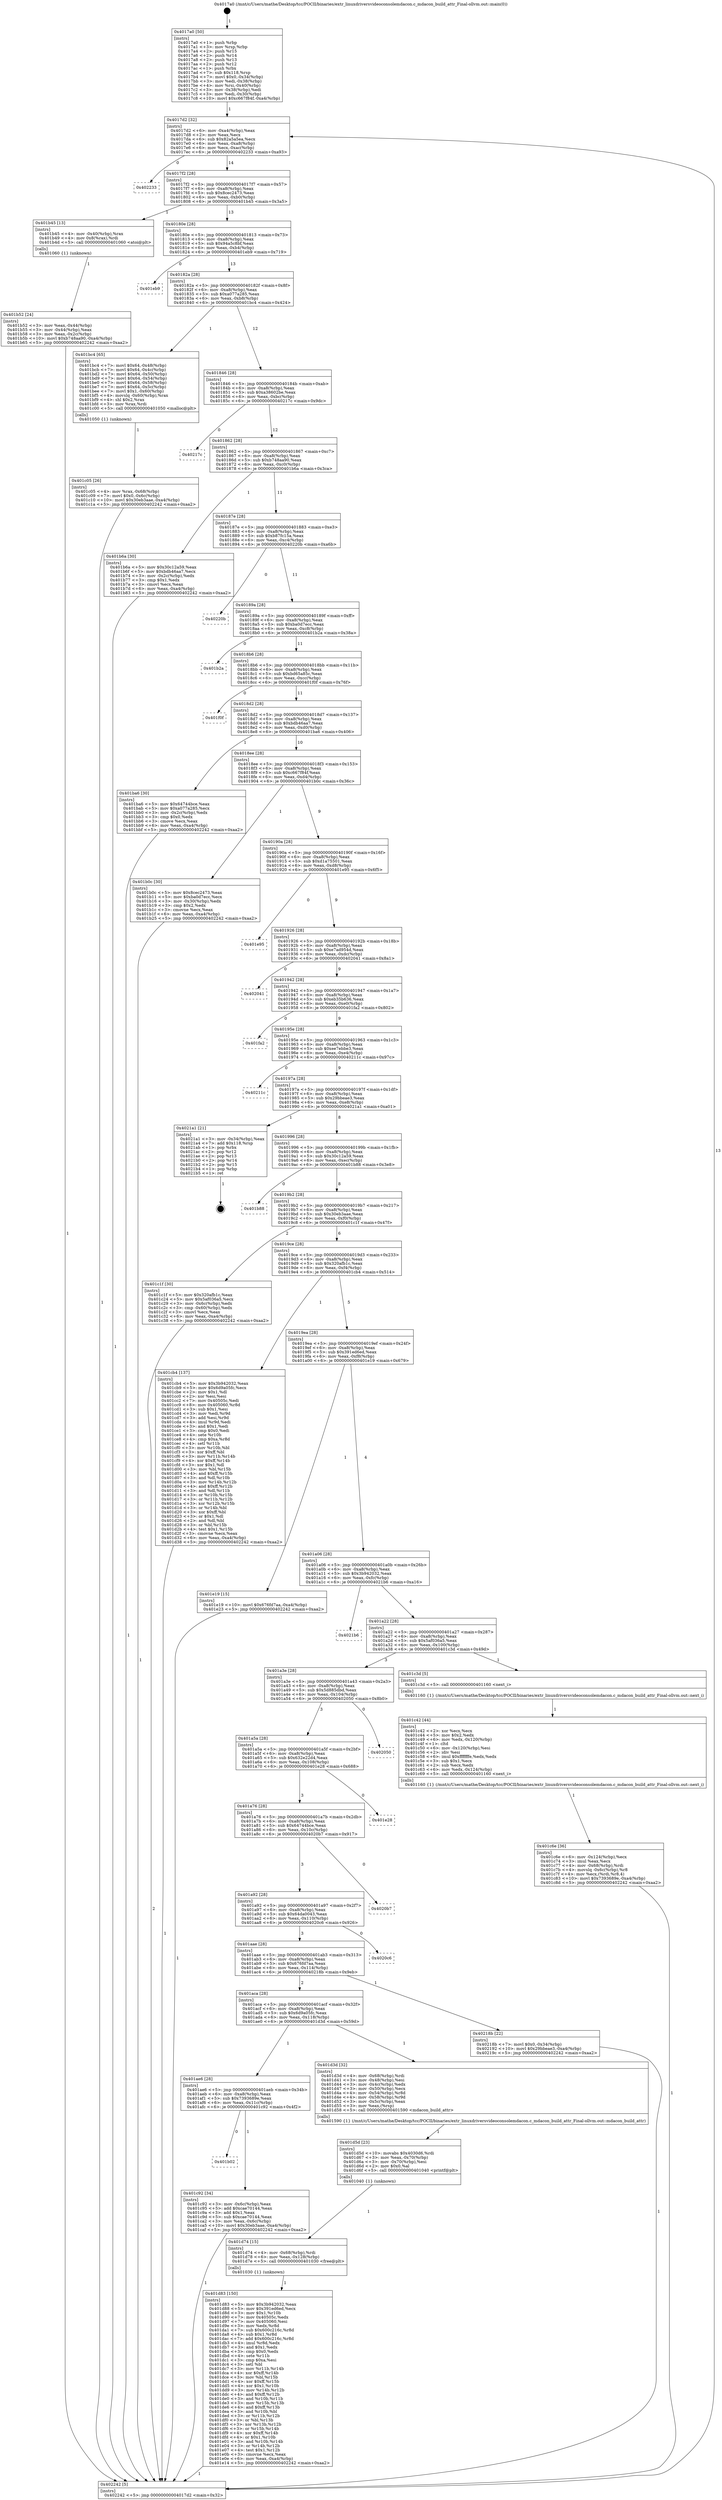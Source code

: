 digraph "0x4017a0" {
  label = "0x4017a0 (/mnt/c/Users/mathe/Desktop/tcc/POCII/binaries/extr_linuxdriversvideoconsolemdacon.c_mdacon_build_attr_Final-ollvm.out::main(0))"
  labelloc = "t"
  node[shape=record]

  Entry [label="",width=0.3,height=0.3,shape=circle,fillcolor=black,style=filled]
  "0x4017d2" [label="{
     0x4017d2 [32]\l
     | [instrs]\l
     &nbsp;&nbsp;0x4017d2 \<+6\>: mov -0xa4(%rbp),%eax\l
     &nbsp;&nbsp;0x4017d8 \<+2\>: mov %eax,%ecx\l
     &nbsp;&nbsp;0x4017da \<+6\>: sub $0x82a5a5ea,%ecx\l
     &nbsp;&nbsp;0x4017e0 \<+6\>: mov %eax,-0xa8(%rbp)\l
     &nbsp;&nbsp;0x4017e6 \<+6\>: mov %ecx,-0xac(%rbp)\l
     &nbsp;&nbsp;0x4017ec \<+6\>: je 0000000000402233 \<main+0xa93\>\l
  }"]
  "0x402233" [label="{
     0x402233\l
  }", style=dashed]
  "0x4017f2" [label="{
     0x4017f2 [28]\l
     | [instrs]\l
     &nbsp;&nbsp;0x4017f2 \<+5\>: jmp 00000000004017f7 \<main+0x57\>\l
     &nbsp;&nbsp;0x4017f7 \<+6\>: mov -0xa8(%rbp),%eax\l
     &nbsp;&nbsp;0x4017fd \<+5\>: sub $0x8cec2473,%eax\l
     &nbsp;&nbsp;0x401802 \<+6\>: mov %eax,-0xb0(%rbp)\l
     &nbsp;&nbsp;0x401808 \<+6\>: je 0000000000401b45 \<main+0x3a5\>\l
  }"]
  Exit [label="",width=0.3,height=0.3,shape=circle,fillcolor=black,style=filled,peripheries=2]
  "0x401b45" [label="{
     0x401b45 [13]\l
     | [instrs]\l
     &nbsp;&nbsp;0x401b45 \<+4\>: mov -0x40(%rbp),%rax\l
     &nbsp;&nbsp;0x401b49 \<+4\>: mov 0x8(%rax),%rdi\l
     &nbsp;&nbsp;0x401b4d \<+5\>: call 0000000000401060 \<atoi@plt\>\l
     | [calls]\l
     &nbsp;&nbsp;0x401060 \{1\} (unknown)\l
  }"]
  "0x40180e" [label="{
     0x40180e [28]\l
     | [instrs]\l
     &nbsp;&nbsp;0x40180e \<+5\>: jmp 0000000000401813 \<main+0x73\>\l
     &nbsp;&nbsp;0x401813 \<+6\>: mov -0xa8(%rbp),%eax\l
     &nbsp;&nbsp;0x401819 \<+5\>: sub $0x94a5c8bf,%eax\l
     &nbsp;&nbsp;0x40181e \<+6\>: mov %eax,-0xb4(%rbp)\l
     &nbsp;&nbsp;0x401824 \<+6\>: je 0000000000401eb9 \<main+0x719\>\l
  }"]
  "0x401d83" [label="{
     0x401d83 [150]\l
     | [instrs]\l
     &nbsp;&nbsp;0x401d83 \<+5\>: mov $0x3b942032,%eax\l
     &nbsp;&nbsp;0x401d88 \<+5\>: mov $0x391ed6ed,%ecx\l
     &nbsp;&nbsp;0x401d8d \<+3\>: mov $0x1,%r10b\l
     &nbsp;&nbsp;0x401d90 \<+7\>: mov 0x40505c,%edx\l
     &nbsp;&nbsp;0x401d97 \<+7\>: mov 0x405060,%esi\l
     &nbsp;&nbsp;0x401d9e \<+3\>: mov %edx,%r8d\l
     &nbsp;&nbsp;0x401da1 \<+7\>: sub $0x600c216c,%r8d\l
     &nbsp;&nbsp;0x401da8 \<+4\>: sub $0x1,%r8d\l
     &nbsp;&nbsp;0x401dac \<+7\>: add $0x600c216c,%r8d\l
     &nbsp;&nbsp;0x401db3 \<+4\>: imul %r8d,%edx\l
     &nbsp;&nbsp;0x401db7 \<+3\>: and $0x1,%edx\l
     &nbsp;&nbsp;0x401dba \<+3\>: cmp $0x0,%edx\l
     &nbsp;&nbsp;0x401dbd \<+4\>: sete %r11b\l
     &nbsp;&nbsp;0x401dc1 \<+3\>: cmp $0xa,%esi\l
     &nbsp;&nbsp;0x401dc4 \<+3\>: setl %bl\l
     &nbsp;&nbsp;0x401dc7 \<+3\>: mov %r11b,%r14b\l
     &nbsp;&nbsp;0x401dca \<+4\>: xor $0xff,%r14b\l
     &nbsp;&nbsp;0x401dce \<+3\>: mov %bl,%r15b\l
     &nbsp;&nbsp;0x401dd1 \<+4\>: xor $0xff,%r15b\l
     &nbsp;&nbsp;0x401dd5 \<+4\>: xor $0x1,%r10b\l
     &nbsp;&nbsp;0x401dd9 \<+3\>: mov %r14b,%r12b\l
     &nbsp;&nbsp;0x401ddc \<+4\>: and $0xff,%r12b\l
     &nbsp;&nbsp;0x401de0 \<+3\>: and %r10b,%r11b\l
     &nbsp;&nbsp;0x401de3 \<+3\>: mov %r15b,%r13b\l
     &nbsp;&nbsp;0x401de6 \<+4\>: and $0xff,%r13b\l
     &nbsp;&nbsp;0x401dea \<+3\>: and %r10b,%bl\l
     &nbsp;&nbsp;0x401ded \<+3\>: or %r11b,%r12b\l
     &nbsp;&nbsp;0x401df0 \<+3\>: or %bl,%r13b\l
     &nbsp;&nbsp;0x401df3 \<+3\>: xor %r13b,%r12b\l
     &nbsp;&nbsp;0x401df6 \<+3\>: or %r15b,%r14b\l
     &nbsp;&nbsp;0x401df9 \<+4\>: xor $0xff,%r14b\l
     &nbsp;&nbsp;0x401dfd \<+4\>: or $0x1,%r10b\l
     &nbsp;&nbsp;0x401e01 \<+3\>: and %r10b,%r14b\l
     &nbsp;&nbsp;0x401e04 \<+3\>: or %r14b,%r12b\l
     &nbsp;&nbsp;0x401e07 \<+4\>: test $0x1,%r12b\l
     &nbsp;&nbsp;0x401e0b \<+3\>: cmovne %ecx,%eax\l
     &nbsp;&nbsp;0x401e0e \<+6\>: mov %eax,-0xa4(%rbp)\l
     &nbsp;&nbsp;0x401e14 \<+5\>: jmp 0000000000402242 \<main+0xaa2\>\l
  }"]
  "0x401eb9" [label="{
     0x401eb9\l
  }", style=dashed]
  "0x40182a" [label="{
     0x40182a [28]\l
     | [instrs]\l
     &nbsp;&nbsp;0x40182a \<+5\>: jmp 000000000040182f \<main+0x8f\>\l
     &nbsp;&nbsp;0x40182f \<+6\>: mov -0xa8(%rbp),%eax\l
     &nbsp;&nbsp;0x401835 \<+5\>: sub $0xa077a285,%eax\l
     &nbsp;&nbsp;0x40183a \<+6\>: mov %eax,-0xb8(%rbp)\l
     &nbsp;&nbsp;0x401840 \<+6\>: je 0000000000401bc4 \<main+0x424\>\l
  }"]
  "0x401d74" [label="{
     0x401d74 [15]\l
     | [instrs]\l
     &nbsp;&nbsp;0x401d74 \<+4\>: mov -0x68(%rbp),%rdi\l
     &nbsp;&nbsp;0x401d78 \<+6\>: mov %eax,-0x128(%rbp)\l
     &nbsp;&nbsp;0x401d7e \<+5\>: call 0000000000401030 \<free@plt\>\l
     | [calls]\l
     &nbsp;&nbsp;0x401030 \{1\} (unknown)\l
  }"]
  "0x401bc4" [label="{
     0x401bc4 [65]\l
     | [instrs]\l
     &nbsp;&nbsp;0x401bc4 \<+7\>: movl $0x64,-0x48(%rbp)\l
     &nbsp;&nbsp;0x401bcb \<+7\>: movl $0x64,-0x4c(%rbp)\l
     &nbsp;&nbsp;0x401bd2 \<+7\>: movl $0x64,-0x50(%rbp)\l
     &nbsp;&nbsp;0x401bd9 \<+7\>: movl $0x64,-0x54(%rbp)\l
     &nbsp;&nbsp;0x401be0 \<+7\>: movl $0x64,-0x58(%rbp)\l
     &nbsp;&nbsp;0x401be7 \<+7\>: movl $0x64,-0x5c(%rbp)\l
     &nbsp;&nbsp;0x401bee \<+7\>: movl $0x1,-0x60(%rbp)\l
     &nbsp;&nbsp;0x401bf5 \<+4\>: movslq -0x60(%rbp),%rax\l
     &nbsp;&nbsp;0x401bf9 \<+4\>: shl $0x2,%rax\l
     &nbsp;&nbsp;0x401bfd \<+3\>: mov %rax,%rdi\l
     &nbsp;&nbsp;0x401c00 \<+5\>: call 0000000000401050 \<malloc@plt\>\l
     | [calls]\l
     &nbsp;&nbsp;0x401050 \{1\} (unknown)\l
  }"]
  "0x401846" [label="{
     0x401846 [28]\l
     | [instrs]\l
     &nbsp;&nbsp;0x401846 \<+5\>: jmp 000000000040184b \<main+0xab\>\l
     &nbsp;&nbsp;0x40184b \<+6\>: mov -0xa8(%rbp),%eax\l
     &nbsp;&nbsp;0x401851 \<+5\>: sub $0xa38602be,%eax\l
     &nbsp;&nbsp;0x401856 \<+6\>: mov %eax,-0xbc(%rbp)\l
     &nbsp;&nbsp;0x40185c \<+6\>: je 000000000040217c \<main+0x9dc\>\l
  }"]
  "0x401d5d" [label="{
     0x401d5d [23]\l
     | [instrs]\l
     &nbsp;&nbsp;0x401d5d \<+10\>: movabs $0x4030d6,%rdi\l
     &nbsp;&nbsp;0x401d67 \<+3\>: mov %eax,-0x70(%rbp)\l
     &nbsp;&nbsp;0x401d6a \<+3\>: mov -0x70(%rbp),%esi\l
     &nbsp;&nbsp;0x401d6d \<+2\>: mov $0x0,%al\l
     &nbsp;&nbsp;0x401d6f \<+5\>: call 0000000000401040 \<printf@plt\>\l
     | [calls]\l
     &nbsp;&nbsp;0x401040 \{1\} (unknown)\l
  }"]
  "0x40217c" [label="{
     0x40217c\l
  }", style=dashed]
  "0x401862" [label="{
     0x401862 [28]\l
     | [instrs]\l
     &nbsp;&nbsp;0x401862 \<+5\>: jmp 0000000000401867 \<main+0xc7\>\l
     &nbsp;&nbsp;0x401867 \<+6\>: mov -0xa8(%rbp),%eax\l
     &nbsp;&nbsp;0x40186d \<+5\>: sub $0xb748aa90,%eax\l
     &nbsp;&nbsp;0x401872 \<+6\>: mov %eax,-0xc0(%rbp)\l
     &nbsp;&nbsp;0x401878 \<+6\>: je 0000000000401b6a \<main+0x3ca\>\l
  }"]
  "0x401b02" [label="{
     0x401b02\l
  }", style=dashed]
  "0x401b6a" [label="{
     0x401b6a [30]\l
     | [instrs]\l
     &nbsp;&nbsp;0x401b6a \<+5\>: mov $0x30c12a59,%eax\l
     &nbsp;&nbsp;0x401b6f \<+5\>: mov $0xbdb46aa7,%ecx\l
     &nbsp;&nbsp;0x401b74 \<+3\>: mov -0x2c(%rbp),%edx\l
     &nbsp;&nbsp;0x401b77 \<+3\>: cmp $0x1,%edx\l
     &nbsp;&nbsp;0x401b7a \<+3\>: cmovl %ecx,%eax\l
     &nbsp;&nbsp;0x401b7d \<+6\>: mov %eax,-0xa4(%rbp)\l
     &nbsp;&nbsp;0x401b83 \<+5\>: jmp 0000000000402242 \<main+0xaa2\>\l
  }"]
  "0x40187e" [label="{
     0x40187e [28]\l
     | [instrs]\l
     &nbsp;&nbsp;0x40187e \<+5\>: jmp 0000000000401883 \<main+0xe3\>\l
     &nbsp;&nbsp;0x401883 \<+6\>: mov -0xa8(%rbp),%eax\l
     &nbsp;&nbsp;0x401889 \<+5\>: sub $0xb87fc15a,%eax\l
     &nbsp;&nbsp;0x40188e \<+6\>: mov %eax,-0xc4(%rbp)\l
     &nbsp;&nbsp;0x401894 \<+6\>: je 000000000040220b \<main+0xa6b\>\l
  }"]
  "0x401c92" [label="{
     0x401c92 [34]\l
     | [instrs]\l
     &nbsp;&nbsp;0x401c92 \<+3\>: mov -0x6c(%rbp),%eax\l
     &nbsp;&nbsp;0x401c95 \<+5\>: add $0xcae70144,%eax\l
     &nbsp;&nbsp;0x401c9a \<+3\>: add $0x1,%eax\l
     &nbsp;&nbsp;0x401c9d \<+5\>: sub $0xcae70144,%eax\l
     &nbsp;&nbsp;0x401ca2 \<+3\>: mov %eax,-0x6c(%rbp)\l
     &nbsp;&nbsp;0x401ca5 \<+10\>: movl $0x30eb3aae,-0xa4(%rbp)\l
     &nbsp;&nbsp;0x401caf \<+5\>: jmp 0000000000402242 \<main+0xaa2\>\l
  }"]
  "0x40220b" [label="{
     0x40220b\l
  }", style=dashed]
  "0x40189a" [label="{
     0x40189a [28]\l
     | [instrs]\l
     &nbsp;&nbsp;0x40189a \<+5\>: jmp 000000000040189f \<main+0xff\>\l
     &nbsp;&nbsp;0x40189f \<+6\>: mov -0xa8(%rbp),%eax\l
     &nbsp;&nbsp;0x4018a5 \<+5\>: sub $0xba0d7ecc,%eax\l
     &nbsp;&nbsp;0x4018aa \<+6\>: mov %eax,-0xc8(%rbp)\l
     &nbsp;&nbsp;0x4018b0 \<+6\>: je 0000000000401b2a \<main+0x38a\>\l
  }"]
  "0x401ae6" [label="{
     0x401ae6 [28]\l
     | [instrs]\l
     &nbsp;&nbsp;0x401ae6 \<+5\>: jmp 0000000000401aeb \<main+0x34b\>\l
     &nbsp;&nbsp;0x401aeb \<+6\>: mov -0xa8(%rbp),%eax\l
     &nbsp;&nbsp;0x401af1 \<+5\>: sub $0x7393689e,%eax\l
     &nbsp;&nbsp;0x401af6 \<+6\>: mov %eax,-0x11c(%rbp)\l
     &nbsp;&nbsp;0x401afc \<+6\>: je 0000000000401c92 \<main+0x4f2\>\l
  }"]
  "0x401b2a" [label="{
     0x401b2a\l
  }", style=dashed]
  "0x4018b6" [label="{
     0x4018b6 [28]\l
     | [instrs]\l
     &nbsp;&nbsp;0x4018b6 \<+5\>: jmp 00000000004018bb \<main+0x11b\>\l
     &nbsp;&nbsp;0x4018bb \<+6\>: mov -0xa8(%rbp),%eax\l
     &nbsp;&nbsp;0x4018c1 \<+5\>: sub $0xbd65a85c,%eax\l
     &nbsp;&nbsp;0x4018c6 \<+6\>: mov %eax,-0xcc(%rbp)\l
     &nbsp;&nbsp;0x4018cc \<+6\>: je 0000000000401f0f \<main+0x76f\>\l
  }"]
  "0x401d3d" [label="{
     0x401d3d [32]\l
     | [instrs]\l
     &nbsp;&nbsp;0x401d3d \<+4\>: mov -0x68(%rbp),%rdi\l
     &nbsp;&nbsp;0x401d41 \<+3\>: mov -0x48(%rbp),%esi\l
     &nbsp;&nbsp;0x401d44 \<+3\>: mov -0x4c(%rbp),%edx\l
     &nbsp;&nbsp;0x401d47 \<+3\>: mov -0x50(%rbp),%ecx\l
     &nbsp;&nbsp;0x401d4a \<+4\>: mov -0x54(%rbp),%r8d\l
     &nbsp;&nbsp;0x401d4e \<+4\>: mov -0x58(%rbp),%r9d\l
     &nbsp;&nbsp;0x401d52 \<+3\>: mov -0x5c(%rbp),%eax\l
     &nbsp;&nbsp;0x401d55 \<+3\>: mov %eax,(%rsp)\l
     &nbsp;&nbsp;0x401d58 \<+5\>: call 0000000000401590 \<mdacon_build_attr\>\l
     | [calls]\l
     &nbsp;&nbsp;0x401590 \{1\} (/mnt/c/Users/mathe/Desktop/tcc/POCII/binaries/extr_linuxdriversvideoconsolemdacon.c_mdacon_build_attr_Final-ollvm.out::mdacon_build_attr)\l
  }"]
  "0x401f0f" [label="{
     0x401f0f\l
  }", style=dashed]
  "0x4018d2" [label="{
     0x4018d2 [28]\l
     | [instrs]\l
     &nbsp;&nbsp;0x4018d2 \<+5\>: jmp 00000000004018d7 \<main+0x137\>\l
     &nbsp;&nbsp;0x4018d7 \<+6\>: mov -0xa8(%rbp),%eax\l
     &nbsp;&nbsp;0x4018dd \<+5\>: sub $0xbdb46aa7,%eax\l
     &nbsp;&nbsp;0x4018e2 \<+6\>: mov %eax,-0xd0(%rbp)\l
     &nbsp;&nbsp;0x4018e8 \<+6\>: je 0000000000401ba6 \<main+0x406\>\l
  }"]
  "0x401aca" [label="{
     0x401aca [28]\l
     | [instrs]\l
     &nbsp;&nbsp;0x401aca \<+5\>: jmp 0000000000401acf \<main+0x32f\>\l
     &nbsp;&nbsp;0x401acf \<+6\>: mov -0xa8(%rbp),%eax\l
     &nbsp;&nbsp;0x401ad5 \<+5\>: sub $0x6d9a05fc,%eax\l
     &nbsp;&nbsp;0x401ada \<+6\>: mov %eax,-0x118(%rbp)\l
     &nbsp;&nbsp;0x401ae0 \<+6\>: je 0000000000401d3d \<main+0x59d\>\l
  }"]
  "0x401ba6" [label="{
     0x401ba6 [30]\l
     | [instrs]\l
     &nbsp;&nbsp;0x401ba6 \<+5\>: mov $0x64744bce,%eax\l
     &nbsp;&nbsp;0x401bab \<+5\>: mov $0xa077a285,%ecx\l
     &nbsp;&nbsp;0x401bb0 \<+3\>: mov -0x2c(%rbp),%edx\l
     &nbsp;&nbsp;0x401bb3 \<+3\>: cmp $0x0,%edx\l
     &nbsp;&nbsp;0x401bb6 \<+3\>: cmove %ecx,%eax\l
     &nbsp;&nbsp;0x401bb9 \<+6\>: mov %eax,-0xa4(%rbp)\l
     &nbsp;&nbsp;0x401bbf \<+5\>: jmp 0000000000402242 \<main+0xaa2\>\l
  }"]
  "0x4018ee" [label="{
     0x4018ee [28]\l
     | [instrs]\l
     &nbsp;&nbsp;0x4018ee \<+5\>: jmp 00000000004018f3 \<main+0x153\>\l
     &nbsp;&nbsp;0x4018f3 \<+6\>: mov -0xa8(%rbp),%eax\l
     &nbsp;&nbsp;0x4018f9 \<+5\>: sub $0xc667f84f,%eax\l
     &nbsp;&nbsp;0x4018fe \<+6\>: mov %eax,-0xd4(%rbp)\l
     &nbsp;&nbsp;0x401904 \<+6\>: je 0000000000401b0c \<main+0x36c\>\l
  }"]
  "0x40218b" [label="{
     0x40218b [22]\l
     | [instrs]\l
     &nbsp;&nbsp;0x40218b \<+7\>: movl $0x0,-0x34(%rbp)\l
     &nbsp;&nbsp;0x402192 \<+10\>: movl $0x29bbeae3,-0xa4(%rbp)\l
     &nbsp;&nbsp;0x40219c \<+5\>: jmp 0000000000402242 \<main+0xaa2\>\l
  }"]
  "0x401b0c" [label="{
     0x401b0c [30]\l
     | [instrs]\l
     &nbsp;&nbsp;0x401b0c \<+5\>: mov $0x8cec2473,%eax\l
     &nbsp;&nbsp;0x401b11 \<+5\>: mov $0xba0d7ecc,%ecx\l
     &nbsp;&nbsp;0x401b16 \<+3\>: mov -0x30(%rbp),%edx\l
     &nbsp;&nbsp;0x401b19 \<+3\>: cmp $0x2,%edx\l
     &nbsp;&nbsp;0x401b1c \<+3\>: cmovne %ecx,%eax\l
     &nbsp;&nbsp;0x401b1f \<+6\>: mov %eax,-0xa4(%rbp)\l
     &nbsp;&nbsp;0x401b25 \<+5\>: jmp 0000000000402242 \<main+0xaa2\>\l
  }"]
  "0x40190a" [label="{
     0x40190a [28]\l
     | [instrs]\l
     &nbsp;&nbsp;0x40190a \<+5\>: jmp 000000000040190f \<main+0x16f\>\l
     &nbsp;&nbsp;0x40190f \<+6\>: mov -0xa8(%rbp),%eax\l
     &nbsp;&nbsp;0x401915 \<+5\>: sub $0xd1a75501,%eax\l
     &nbsp;&nbsp;0x40191a \<+6\>: mov %eax,-0xd8(%rbp)\l
     &nbsp;&nbsp;0x401920 \<+6\>: je 0000000000401e95 \<main+0x6f5\>\l
  }"]
  "0x402242" [label="{
     0x402242 [5]\l
     | [instrs]\l
     &nbsp;&nbsp;0x402242 \<+5\>: jmp 00000000004017d2 \<main+0x32\>\l
  }"]
  "0x4017a0" [label="{
     0x4017a0 [50]\l
     | [instrs]\l
     &nbsp;&nbsp;0x4017a0 \<+1\>: push %rbp\l
     &nbsp;&nbsp;0x4017a1 \<+3\>: mov %rsp,%rbp\l
     &nbsp;&nbsp;0x4017a4 \<+2\>: push %r15\l
     &nbsp;&nbsp;0x4017a6 \<+2\>: push %r14\l
     &nbsp;&nbsp;0x4017a8 \<+2\>: push %r13\l
     &nbsp;&nbsp;0x4017aa \<+2\>: push %r12\l
     &nbsp;&nbsp;0x4017ac \<+1\>: push %rbx\l
     &nbsp;&nbsp;0x4017ad \<+7\>: sub $0x118,%rsp\l
     &nbsp;&nbsp;0x4017b4 \<+7\>: movl $0x0,-0x34(%rbp)\l
     &nbsp;&nbsp;0x4017bb \<+3\>: mov %edi,-0x38(%rbp)\l
     &nbsp;&nbsp;0x4017be \<+4\>: mov %rsi,-0x40(%rbp)\l
     &nbsp;&nbsp;0x4017c2 \<+3\>: mov -0x38(%rbp),%edi\l
     &nbsp;&nbsp;0x4017c5 \<+3\>: mov %edi,-0x30(%rbp)\l
     &nbsp;&nbsp;0x4017c8 \<+10\>: movl $0xc667f84f,-0xa4(%rbp)\l
  }"]
  "0x401b52" [label="{
     0x401b52 [24]\l
     | [instrs]\l
     &nbsp;&nbsp;0x401b52 \<+3\>: mov %eax,-0x44(%rbp)\l
     &nbsp;&nbsp;0x401b55 \<+3\>: mov -0x44(%rbp),%eax\l
     &nbsp;&nbsp;0x401b58 \<+3\>: mov %eax,-0x2c(%rbp)\l
     &nbsp;&nbsp;0x401b5b \<+10\>: movl $0xb748aa90,-0xa4(%rbp)\l
     &nbsp;&nbsp;0x401b65 \<+5\>: jmp 0000000000402242 \<main+0xaa2\>\l
  }"]
  "0x401c05" [label="{
     0x401c05 [26]\l
     | [instrs]\l
     &nbsp;&nbsp;0x401c05 \<+4\>: mov %rax,-0x68(%rbp)\l
     &nbsp;&nbsp;0x401c09 \<+7\>: movl $0x0,-0x6c(%rbp)\l
     &nbsp;&nbsp;0x401c10 \<+10\>: movl $0x30eb3aae,-0xa4(%rbp)\l
     &nbsp;&nbsp;0x401c1a \<+5\>: jmp 0000000000402242 \<main+0xaa2\>\l
  }"]
  "0x401aae" [label="{
     0x401aae [28]\l
     | [instrs]\l
     &nbsp;&nbsp;0x401aae \<+5\>: jmp 0000000000401ab3 \<main+0x313\>\l
     &nbsp;&nbsp;0x401ab3 \<+6\>: mov -0xa8(%rbp),%eax\l
     &nbsp;&nbsp;0x401ab9 \<+5\>: sub $0x676fd7aa,%eax\l
     &nbsp;&nbsp;0x401abe \<+6\>: mov %eax,-0x114(%rbp)\l
     &nbsp;&nbsp;0x401ac4 \<+6\>: je 000000000040218b \<main+0x9eb\>\l
  }"]
  "0x401e95" [label="{
     0x401e95\l
  }", style=dashed]
  "0x401926" [label="{
     0x401926 [28]\l
     | [instrs]\l
     &nbsp;&nbsp;0x401926 \<+5\>: jmp 000000000040192b \<main+0x18b\>\l
     &nbsp;&nbsp;0x40192b \<+6\>: mov -0xa8(%rbp),%eax\l
     &nbsp;&nbsp;0x401931 \<+5\>: sub $0xe7ad954d,%eax\l
     &nbsp;&nbsp;0x401936 \<+6\>: mov %eax,-0xdc(%rbp)\l
     &nbsp;&nbsp;0x40193c \<+6\>: je 0000000000402041 \<main+0x8a1\>\l
  }"]
  "0x4020c6" [label="{
     0x4020c6\l
  }", style=dashed]
  "0x402041" [label="{
     0x402041\l
  }", style=dashed]
  "0x401942" [label="{
     0x401942 [28]\l
     | [instrs]\l
     &nbsp;&nbsp;0x401942 \<+5\>: jmp 0000000000401947 \<main+0x1a7\>\l
     &nbsp;&nbsp;0x401947 \<+6\>: mov -0xa8(%rbp),%eax\l
     &nbsp;&nbsp;0x40194d \<+5\>: sub $0xeb35b636,%eax\l
     &nbsp;&nbsp;0x401952 \<+6\>: mov %eax,-0xe0(%rbp)\l
     &nbsp;&nbsp;0x401958 \<+6\>: je 0000000000401fa2 \<main+0x802\>\l
  }"]
  "0x401a92" [label="{
     0x401a92 [28]\l
     | [instrs]\l
     &nbsp;&nbsp;0x401a92 \<+5\>: jmp 0000000000401a97 \<main+0x2f7\>\l
     &nbsp;&nbsp;0x401a97 \<+6\>: mov -0xa8(%rbp),%eax\l
     &nbsp;&nbsp;0x401a9d \<+5\>: sub $0x64da0043,%eax\l
     &nbsp;&nbsp;0x401aa2 \<+6\>: mov %eax,-0x110(%rbp)\l
     &nbsp;&nbsp;0x401aa8 \<+6\>: je 00000000004020c6 \<main+0x926\>\l
  }"]
  "0x401fa2" [label="{
     0x401fa2\l
  }", style=dashed]
  "0x40195e" [label="{
     0x40195e [28]\l
     | [instrs]\l
     &nbsp;&nbsp;0x40195e \<+5\>: jmp 0000000000401963 \<main+0x1c3\>\l
     &nbsp;&nbsp;0x401963 \<+6\>: mov -0xa8(%rbp),%eax\l
     &nbsp;&nbsp;0x401969 \<+5\>: sub $0xee7ebbe3,%eax\l
     &nbsp;&nbsp;0x40196e \<+6\>: mov %eax,-0xe4(%rbp)\l
     &nbsp;&nbsp;0x401974 \<+6\>: je 000000000040211c \<main+0x97c\>\l
  }"]
  "0x4020b7" [label="{
     0x4020b7\l
  }", style=dashed]
  "0x40211c" [label="{
     0x40211c\l
  }", style=dashed]
  "0x40197a" [label="{
     0x40197a [28]\l
     | [instrs]\l
     &nbsp;&nbsp;0x40197a \<+5\>: jmp 000000000040197f \<main+0x1df\>\l
     &nbsp;&nbsp;0x40197f \<+6\>: mov -0xa8(%rbp),%eax\l
     &nbsp;&nbsp;0x401985 \<+5\>: sub $0x29bbeae3,%eax\l
     &nbsp;&nbsp;0x40198a \<+6\>: mov %eax,-0xe8(%rbp)\l
     &nbsp;&nbsp;0x401990 \<+6\>: je 00000000004021a1 \<main+0xa01\>\l
  }"]
  "0x401a76" [label="{
     0x401a76 [28]\l
     | [instrs]\l
     &nbsp;&nbsp;0x401a76 \<+5\>: jmp 0000000000401a7b \<main+0x2db\>\l
     &nbsp;&nbsp;0x401a7b \<+6\>: mov -0xa8(%rbp),%eax\l
     &nbsp;&nbsp;0x401a81 \<+5\>: sub $0x64744bce,%eax\l
     &nbsp;&nbsp;0x401a86 \<+6\>: mov %eax,-0x10c(%rbp)\l
     &nbsp;&nbsp;0x401a8c \<+6\>: je 00000000004020b7 \<main+0x917\>\l
  }"]
  "0x4021a1" [label="{
     0x4021a1 [21]\l
     | [instrs]\l
     &nbsp;&nbsp;0x4021a1 \<+3\>: mov -0x34(%rbp),%eax\l
     &nbsp;&nbsp;0x4021a4 \<+7\>: add $0x118,%rsp\l
     &nbsp;&nbsp;0x4021ab \<+1\>: pop %rbx\l
     &nbsp;&nbsp;0x4021ac \<+2\>: pop %r12\l
     &nbsp;&nbsp;0x4021ae \<+2\>: pop %r13\l
     &nbsp;&nbsp;0x4021b0 \<+2\>: pop %r14\l
     &nbsp;&nbsp;0x4021b2 \<+2\>: pop %r15\l
     &nbsp;&nbsp;0x4021b4 \<+1\>: pop %rbp\l
     &nbsp;&nbsp;0x4021b5 \<+1\>: ret\l
  }"]
  "0x401996" [label="{
     0x401996 [28]\l
     | [instrs]\l
     &nbsp;&nbsp;0x401996 \<+5\>: jmp 000000000040199b \<main+0x1fb\>\l
     &nbsp;&nbsp;0x40199b \<+6\>: mov -0xa8(%rbp),%eax\l
     &nbsp;&nbsp;0x4019a1 \<+5\>: sub $0x30c12a59,%eax\l
     &nbsp;&nbsp;0x4019a6 \<+6\>: mov %eax,-0xec(%rbp)\l
     &nbsp;&nbsp;0x4019ac \<+6\>: je 0000000000401b88 \<main+0x3e8\>\l
  }"]
  "0x401e28" [label="{
     0x401e28\l
  }", style=dashed]
  "0x401b88" [label="{
     0x401b88\l
  }", style=dashed]
  "0x4019b2" [label="{
     0x4019b2 [28]\l
     | [instrs]\l
     &nbsp;&nbsp;0x4019b2 \<+5\>: jmp 00000000004019b7 \<main+0x217\>\l
     &nbsp;&nbsp;0x4019b7 \<+6\>: mov -0xa8(%rbp),%eax\l
     &nbsp;&nbsp;0x4019bd \<+5\>: sub $0x30eb3aae,%eax\l
     &nbsp;&nbsp;0x4019c2 \<+6\>: mov %eax,-0xf0(%rbp)\l
     &nbsp;&nbsp;0x4019c8 \<+6\>: je 0000000000401c1f \<main+0x47f\>\l
  }"]
  "0x401a5a" [label="{
     0x401a5a [28]\l
     | [instrs]\l
     &nbsp;&nbsp;0x401a5a \<+5\>: jmp 0000000000401a5f \<main+0x2bf\>\l
     &nbsp;&nbsp;0x401a5f \<+6\>: mov -0xa8(%rbp),%eax\l
     &nbsp;&nbsp;0x401a65 \<+5\>: sub $0x632e22d4,%eax\l
     &nbsp;&nbsp;0x401a6a \<+6\>: mov %eax,-0x108(%rbp)\l
     &nbsp;&nbsp;0x401a70 \<+6\>: je 0000000000401e28 \<main+0x688\>\l
  }"]
  "0x401c1f" [label="{
     0x401c1f [30]\l
     | [instrs]\l
     &nbsp;&nbsp;0x401c1f \<+5\>: mov $0x320afb1c,%eax\l
     &nbsp;&nbsp;0x401c24 \<+5\>: mov $0x5af036a5,%ecx\l
     &nbsp;&nbsp;0x401c29 \<+3\>: mov -0x6c(%rbp),%edx\l
     &nbsp;&nbsp;0x401c2c \<+3\>: cmp -0x60(%rbp),%edx\l
     &nbsp;&nbsp;0x401c2f \<+3\>: cmovl %ecx,%eax\l
     &nbsp;&nbsp;0x401c32 \<+6\>: mov %eax,-0xa4(%rbp)\l
     &nbsp;&nbsp;0x401c38 \<+5\>: jmp 0000000000402242 \<main+0xaa2\>\l
  }"]
  "0x4019ce" [label="{
     0x4019ce [28]\l
     | [instrs]\l
     &nbsp;&nbsp;0x4019ce \<+5\>: jmp 00000000004019d3 \<main+0x233\>\l
     &nbsp;&nbsp;0x4019d3 \<+6\>: mov -0xa8(%rbp),%eax\l
     &nbsp;&nbsp;0x4019d9 \<+5\>: sub $0x320afb1c,%eax\l
     &nbsp;&nbsp;0x4019de \<+6\>: mov %eax,-0xf4(%rbp)\l
     &nbsp;&nbsp;0x4019e4 \<+6\>: je 0000000000401cb4 \<main+0x514\>\l
  }"]
  "0x402050" [label="{
     0x402050\l
  }", style=dashed]
  "0x401cb4" [label="{
     0x401cb4 [137]\l
     | [instrs]\l
     &nbsp;&nbsp;0x401cb4 \<+5\>: mov $0x3b942032,%eax\l
     &nbsp;&nbsp;0x401cb9 \<+5\>: mov $0x6d9a05fc,%ecx\l
     &nbsp;&nbsp;0x401cbe \<+2\>: mov $0x1,%dl\l
     &nbsp;&nbsp;0x401cc0 \<+2\>: xor %esi,%esi\l
     &nbsp;&nbsp;0x401cc2 \<+7\>: mov 0x40505c,%edi\l
     &nbsp;&nbsp;0x401cc9 \<+8\>: mov 0x405060,%r8d\l
     &nbsp;&nbsp;0x401cd1 \<+3\>: sub $0x1,%esi\l
     &nbsp;&nbsp;0x401cd4 \<+3\>: mov %edi,%r9d\l
     &nbsp;&nbsp;0x401cd7 \<+3\>: add %esi,%r9d\l
     &nbsp;&nbsp;0x401cda \<+4\>: imul %r9d,%edi\l
     &nbsp;&nbsp;0x401cde \<+3\>: and $0x1,%edi\l
     &nbsp;&nbsp;0x401ce1 \<+3\>: cmp $0x0,%edi\l
     &nbsp;&nbsp;0x401ce4 \<+4\>: sete %r10b\l
     &nbsp;&nbsp;0x401ce8 \<+4\>: cmp $0xa,%r8d\l
     &nbsp;&nbsp;0x401cec \<+4\>: setl %r11b\l
     &nbsp;&nbsp;0x401cf0 \<+3\>: mov %r10b,%bl\l
     &nbsp;&nbsp;0x401cf3 \<+3\>: xor $0xff,%bl\l
     &nbsp;&nbsp;0x401cf6 \<+3\>: mov %r11b,%r14b\l
     &nbsp;&nbsp;0x401cf9 \<+4\>: xor $0xff,%r14b\l
     &nbsp;&nbsp;0x401cfd \<+3\>: xor $0x1,%dl\l
     &nbsp;&nbsp;0x401d00 \<+3\>: mov %bl,%r15b\l
     &nbsp;&nbsp;0x401d03 \<+4\>: and $0xff,%r15b\l
     &nbsp;&nbsp;0x401d07 \<+3\>: and %dl,%r10b\l
     &nbsp;&nbsp;0x401d0a \<+3\>: mov %r14b,%r12b\l
     &nbsp;&nbsp;0x401d0d \<+4\>: and $0xff,%r12b\l
     &nbsp;&nbsp;0x401d11 \<+3\>: and %dl,%r11b\l
     &nbsp;&nbsp;0x401d14 \<+3\>: or %r10b,%r15b\l
     &nbsp;&nbsp;0x401d17 \<+3\>: or %r11b,%r12b\l
     &nbsp;&nbsp;0x401d1a \<+3\>: xor %r12b,%r15b\l
     &nbsp;&nbsp;0x401d1d \<+3\>: or %r14b,%bl\l
     &nbsp;&nbsp;0x401d20 \<+3\>: xor $0xff,%bl\l
     &nbsp;&nbsp;0x401d23 \<+3\>: or $0x1,%dl\l
     &nbsp;&nbsp;0x401d26 \<+2\>: and %dl,%bl\l
     &nbsp;&nbsp;0x401d28 \<+3\>: or %bl,%r15b\l
     &nbsp;&nbsp;0x401d2b \<+4\>: test $0x1,%r15b\l
     &nbsp;&nbsp;0x401d2f \<+3\>: cmovne %ecx,%eax\l
     &nbsp;&nbsp;0x401d32 \<+6\>: mov %eax,-0xa4(%rbp)\l
     &nbsp;&nbsp;0x401d38 \<+5\>: jmp 0000000000402242 \<main+0xaa2\>\l
  }"]
  "0x4019ea" [label="{
     0x4019ea [28]\l
     | [instrs]\l
     &nbsp;&nbsp;0x4019ea \<+5\>: jmp 00000000004019ef \<main+0x24f\>\l
     &nbsp;&nbsp;0x4019ef \<+6\>: mov -0xa8(%rbp),%eax\l
     &nbsp;&nbsp;0x4019f5 \<+5\>: sub $0x391ed6ed,%eax\l
     &nbsp;&nbsp;0x4019fa \<+6\>: mov %eax,-0xf8(%rbp)\l
     &nbsp;&nbsp;0x401a00 \<+6\>: je 0000000000401e19 \<main+0x679\>\l
  }"]
  "0x401c6e" [label="{
     0x401c6e [36]\l
     | [instrs]\l
     &nbsp;&nbsp;0x401c6e \<+6\>: mov -0x124(%rbp),%ecx\l
     &nbsp;&nbsp;0x401c74 \<+3\>: imul %eax,%ecx\l
     &nbsp;&nbsp;0x401c77 \<+4\>: mov -0x68(%rbp),%rdi\l
     &nbsp;&nbsp;0x401c7b \<+4\>: movslq -0x6c(%rbp),%r8\l
     &nbsp;&nbsp;0x401c7f \<+4\>: mov %ecx,(%rdi,%r8,4)\l
     &nbsp;&nbsp;0x401c83 \<+10\>: movl $0x7393689e,-0xa4(%rbp)\l
     &nbsp;&nbsp;0x401c8d \<+5\>: jmp 0000000000402242 \<main+0xaa2\>\l
  }"]
  "0x401e19" [label="{
     0x401e19 [15]\l
     | [instrs]\l
     &nbsp;&nbsp;0x401e19 \<+10\>: movl $0x676fd7aa,-0xa4(%rbp)\l
     &nbsp;&nbsp;0x401e23 \<+5\>: jmp 0000000000402242 \<main+0xaa2\>\l
  }"]
  "0x401a06" [label="{
     0x401a06 [28]\l
     | [instrs]\l
     &nbsp;&nbsp;0x401a06 \<+5\>: jmp 0000000000401a0b \<main+0x26b\>\l
     &nbsp;&nbsp;0x401a0b \<+6\>: mov -0xa8(%rbp),%eax\l
     &nbsp;&nbsp;0x401a11 \<+5\>: sub $0x3b942032,%eax\l
     &nbsp;&nbsp;0x401a16 \<+6\>: mov %eax,-0xfc(%rbp)\l
     &nbsp;&nbsp;0x401a1c \<+6\>: je 00000000004021b6 \<main+0xa16\>\l
  }"]
  "0x401c42" [label="{
     0x401c42 [44]\l
     | [instrs]\l
     &nbsp;&nbsp;0x401c42 \<+2\>: xor %ecx,%ecx\l
     &nbsp;&nbsp;0x401c44 \<+5\>: mov $0x2,%edx\l
     &nbsp;&nbsp;0x401c49 \<+6\>: mov %edx,-0x120(%rbp)\l
     &nbsp;&nbsp;0x401c4f \<+1\>: cltd\l
     &nbsp;&nbsp;0x401c50 \<+6\>: mov -0x120(%rbp),%esi\l
     &nbsp;&nbsp;0x401c56 \<+2\>: idiv %esi\l
     &nbsp;&nbsp;0x401c58 \<+6\>: imul $0xfffffffe,%edx,%edx\l
     &nbsp;&nbsp;0x401c5e \<+3\>: sub $0x1,%ecx\l
     &nbsp;&nbsp;0x401c61 \<+2\>: sub %ecx,%edx\l
     &nbsp;&nbsp;0x401c63 \<+6\>: mov %edx,-0x124(%rbp)\l
     &nbsp;&nbsp;0x401c69 \<+5\>: call 0000000000401160 \<next_i\>\l
     | [calls]\l
     &nbsp;&nbsp;0x401160 \{1\} (/mnt/c/Users/mathe/Desktop/tcc/POCII/binaries/extr_linuxdriversvideoconsolemdacon.c_mdacon_build_attr_Final-ollvm.out::next_i)\l
  }"]
  "0x4021b6" [label="{
     0x4021b6\l
  }", style=dashed]
  "0x401a22" [label="{
     0x401a22 [28]\l
     | [instrs]\l
     &nbsp;&nbsp;0x401a22 \<+5\>: jmp 0000000000401a27 \<main+0x287\>\l
     &nbsp;&nbsp;0x401a27 \<+6\>: mov -0xa8(%rbp),%eax\l
     &nbsp;&nbsp;0x401a2d \<+5\>: sub $0x5af036a5,%eax\l
     &nbsp;&nbsp;0x401a32 \<+6\>: mov %eax,-0x100(%rbp)\l
     &nbsp;&nbsp;0x401a38 \<+6\>: je 0000000000401c3d \<main+0x49d\>\l
  }"]
  "0x401a3e" [label="{
     0x401a3e [28]\l
     | [instrs]\l
     &nbsp;&nbsp;0x401a3e \<+5\>: jmp 0000000000401a43 \<main+0x2a3\>\l
     &nbsp;&nbsp;0x401a43 \<+6\>: mov -0xa8(%rbp),%eax\l
     &nbsp;&nbsp;0x401a49 \<+5\>: sub $0x5d885dbd,%eax\l
     &nbsp;&nbsp;0x401a4e \<+6\>: mov %eax,-0x104(%rbp)\l
     &nbsp;&nbsp;0x401a54 \<+6\>: je 0000000000402050 \<main+0x8b0\>\l
  }"]
  "0x401c3d" [label="{
     0x401c3d [5]\l
     | [instrs]\l
     &nbsp;&nbsp;0x401c3d \<+5\>: call 0000000000401160 \<next_i\>\l
     | [calls]\l
     &nbsp;&nbsp;0x401160 \{1\} (/mnt/c/Users/mathe/Desktop/tcc/POCII/binaries/extr_linuxdriversvideoconsolemdacon.c_mdacon_build_attr_Final-ollvm.out::next_i)\l
  }"]
  Entry -> "0x4017a0" [label=" 1"]
  "0x4017d2" -> "0x402233" [label=" 0"]
  "0x4017d2" -> "0x4017f2" [label=" 14"]
  "0x4021a1" -> Exit [label=" 1"]
  "0x4017f2" -> "0x401b45" [label=" 1"]
  "0x4017f2" -> "0x40180e" [label=" 13"]
  "0x40218b" -> "0x402242" [label=" 1"]
  "0x40180e" -> "0x401eb9" [label=" 0"]
  "0x40180e" -> "0x40182a" [label=" 13"]
  "0x401e19" -> "0x402242" [label=" 1"]
  "0x40182a" -> "0x401bc4" [label=" 1"]
  "0x40182a" -> "0x401846" [label=" 12"]
  "0x401d83" -> "0x402242" [label=" 1"]
  "0x401846" -> "0x40217c" [label=" 0"]
  "0x401846" -> "0x401862" [label=" 12"]
  "0x401d74" -> "0x401d83" [label=" 1"]
  "0x401862" -> "0x401b6a" [label=" 1"]
  "0x401862" -> "0x40187e" [label=" 11"]
  "0x401d5d" -> "0x401d74" [label=" 1"]
  "0x40187e" -> "0x40220b" [label=" 0"]
  "0x40187e" -> "0x40189a" [label=" 11"]
  "0x401d3d" -> "0x401d5d" [label=" 1"]
  "0x40189a" -> "0x401b2a" [label=" 0"]
  "0x40189a" -> "0x4018b6" [label=" 11"]
  "0x401c92" -> "0x402242" [label=" 1"]
  "0x4018b6" -> "0x401f0f" [label=" 0"]
  "0x4018b6" -> "0x4018d2" [label=" 11"]
  "0x401ae6" -> "0x401b02" [label=" 0"]
  "0x4018d2" -> "0x401ba6" [label=" 1"]
  "0x4018d2" -> "0x4018ee" [label=" 10"]
  "0x401cb4" -> "0x402242" [label=" 1"]
  "0x4018ee" -> "0x401b0c" [label=" 1"]
  "0x4018ee" -> "0x40190a" [label=" 9"]
  "0x401b0c" -> "0x402242" [label=" 1"]
  "0x4017a0" -> "0x4017d2" [label=" 1"]
  "0x402242" -> "0x4017d2" [label=" 13"]
  "0x401b45" -> "0x401b52" [label=" 1"]
  "0x401b52" -> "0x402242" [label=" 1"]
  "0x401b6a" -> "0x402242" [label=" 1"]
  "0x401ba6" -> "0x402242" [label=" 1"]
  "0x401bc4" -> "0x401c05" [label=" 1"]
  "0x401c05" -> "0x402242" [label=" 1"]
  "0x401aca" -> "0x401ae6" [label=" 1"]
  "0x40190a" -> "0x401e95" [label=" 0"]
  "0x40190a" -> "0x401926" [label=" 9"]
  "0x401ae6" -> "0x401c92" [label=" 1"]
  "0x401926" -> "0x402041" [label=" 0"]
  "0x401926" -> "0x401942" [label=" 9"]
  "0x401aae" -> "0x401aca" [label=" 2"]
  "0x401942" -> "0x401fa2" [label=" 0"]
  "0x401942" -> "0x40195e" [label=" 9"]
  "0x401aca" -> "0x401d3d" [label=" 1"]
  "0x40195e" -> "0x40211c" [label=" 0"]
  "0x40195e" -> "0x40197a" [label=" 9"]
  "0x401a92" -> "0x401aae" [label=" 3"]
  "0x40197a" -> "0x4021a1" [label=" 1"]
  "0x40197a" -> "0x401996" [label=" 8"]
  "0x401aae" -> "0x40218b" [label=" 1"]
  "0x401996" -> "0x401b88" [label=" 0"]
  "0x401996" -> "0x4019b2" [label=" 8"]
  "0x401a76" -> "0x401a92" [label=" 3"]
  "0x4019b2" -> "0x401c1f" [label=" 2"]
  "0x4019b2" -> "0x4019ce" [label=" 6"]
  "0x401c1f" -> "0x402242" [label=" 2"]
  "0x401a92" -> "0x4020c6" [label=" 0"]
  "0x4019ce" -> "0x401cb4" [label=" 1"]
  "0x4019ce" -> "0x4019ea" [label=" 5"]
  "0x401a5a" -> "0x401a76" [label=" 3"]
  "0x4019ea" -> "0x401e19" [label=" 1"]
  "0x4019ea" -> "0x401a06" [label=" 4"]
  "0x401a76" -> "0x4020b7" [label=" 0"]
  "0x401a06" -> "0x4021b6" [label=" 0"]
  "0x401a06" -> "0x401a22" [label=" 4"]
  "0x401a3e" -> "0x401a5a" [label=" 3"]
  "0x401a22" -> "0x401c3d" [label=" 1"]
  "0x401a22" -> "0x401a3e" [label=" 3"]
  "0x401c3d" -> "0x401c42" [label=" 1"]
  "0x401c42" -> "0x401c6e" [label=" 1"]
  "0x401c6e" -> "0x402242" [label=" 1"]
  "0x401a5a" -> "0x401e28" [label=" 0"]
  "0x401a3e" -> "0x402050" [label=" 0"]
}
